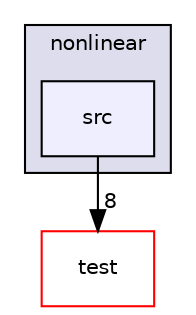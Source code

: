 digraph "D:/A_github repos/PCSC_Non_Linear_Systems/Non_Linear_Systems/nonlinear/src" {
  compound=true
  node [ fontsize="10", fontname="Helvetica"];
  edge [ labelfontsize="10", labelfontname="Helvetica"];
  subgraph clusterdir_0f491f0ad73f313623f5628e0647c8fe {
    graph [ bgcolor="#ddddee", pencolor="black", label="nonlinear" fontname="Helvetica", fontsize="10", URL="dir_0f491f0ad73f313623f5628e0647c8fe.html"]
  dir_139f30946a48d03bae254c9c79fbce9e [shape=box, label="src", style="filled", fillcolor="#eeeeff", pencolor="black", URL="dir_139f30946a48d03bae254c9c79fbce9e.html"];
  }
  dir_13e138d54eb8818da29c3992edef070a [shape=box label="test" fillcolor="white" style="filled" color="red" URL="dir_13e138d54eb8818da29c3992edef070a.html"];
  dir_139f30946a48d03bae254c9c79fbce9e->dir_13e138d54eb8818da29c3992edef070a [headlabel="8", labeldistance=1.5 headhref="dir_000001_000002.html"];
}
